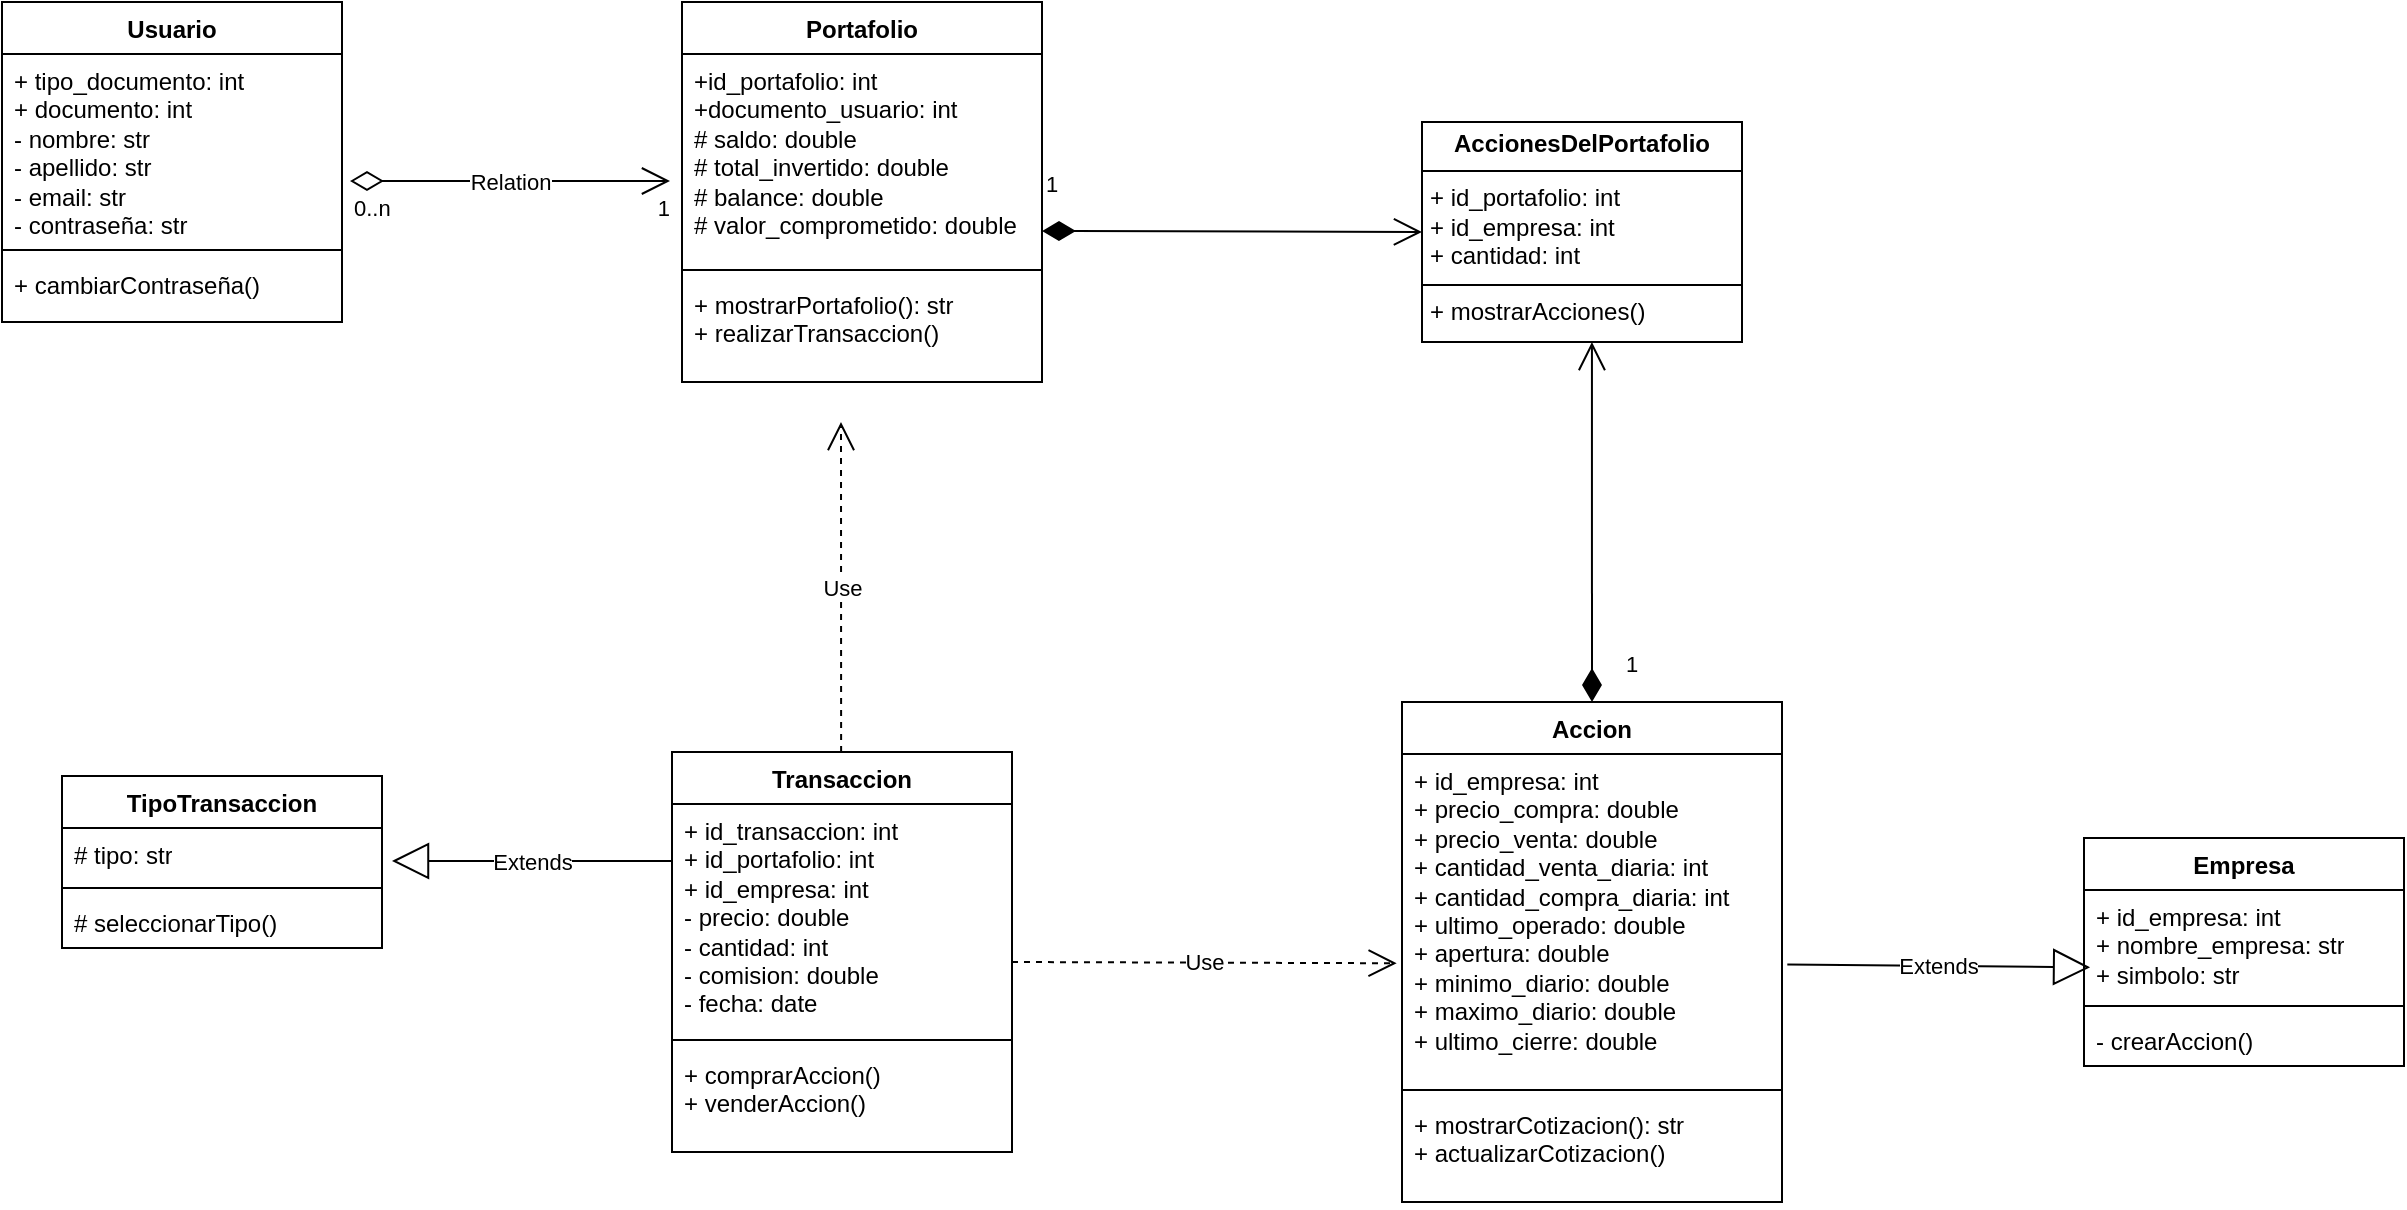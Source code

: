<mxfile scale="1" border="0" version="24.4.13" type="device">
  <diagram name="Página-1" id="pIVpcVLuQP4PjYcLKrlU">
    <mxGraphModel dx="794" dy="430" grid="1" gridSize="10" guides="1" tooltips="1" connect="1" arrows="1" fold="1" page="1" pageScale="1" pageWidth="827" pageHeight="1169" math="0" shadow="0">
      <root>
        <mxCell id="0" />
        <mxCell id="1" parent="0" />
        <mxCell id="Co0_di57h_driLxRPKP6-1" value="Usuario" style="swimlane;fontStyle=1;align=center;verticalAlign=top;childLayout=stackLayout;horizontal=1;startSize=26;horizontalStack=0;resizeParent=1;resizeParentMax=0;resizeLast=0;collapsible=1;marginBottom=0;whiteSpace=wrap;html=1;" parent="1" vertex="1">
          <mxGeometry x="40" y="240" width="170" height="160" as="geometry" />
        </mxCell>
        <mxCell id="Co0_di57h_driLxRPKP6-2" value="+ tipo_documento: int&lt;br&gt;+ documento: int&lt;br&gt;&lt;div&gt;- nombre: str&lt;/div&gt;&lt;div&gt;- apellido: str&lt;/div&gt;&lt;div&gt;- email: str&lt;/div&gt;&lt;div&gt;- contraseña: str&lt;/div&gt;" style="text;align=left;verticalAlign=top;spacingLeft=4;spacingRight=4;overflow=hidden;rotatable=0;points=[[0,0.5],[1,0.5]];portConstraint=eastwest;whiteSpace=wrap;html=1;" parent="Co0_di57h_driLxRPKP6-1" vertex="1">
          <mxGeometry y="26" width="170" height="94" as="geometry" />
        </mxCell>
        <mxCell id="Co0_di57h_driLxRPKP6-3" value="" style="line;strokeWidth=1;fillColor=none;align=left;verticalAlign=middle;spacingTop=-1;spacingLeft=3;spacingRight=3;rotatable=0;labelPosition=right;points=[];portConstraint=eastwest;strokeColor=inherit;" parent="Co0_di57h_driLxRPKP6-1" vertex="1">
          <mxGeometry y="120" width="170" height="8" as="geometry" />
        </mxCell>
        <mxCell id="Co0_di57h_driLxRPKP6-4" value="+ cambiarContraseña()" style="text;strokeColor=none;fillColor=none;align=left;verticalAlign=top;spacingLeft=4;spacingRight=4;overflow=hidden;rotatable=0;points=[[0,0.5],[1,0.5]];portConstraint=eastwest;whiteSpace=wrap;html=1;" parent="Co0_di57h_driLxRPKP6-1" vertex="1">
          <mxGeometry y="128" width="170" height="32" as="geometry" />
        </mxCell>
        <mxCell id="Co0_di57h_driLxRPKP6-5" value="Portafolio" style="swimlane;fontStyle=1;align=center;verticalAlign=top;childLayout=stackLayout;horizontal=1;startSize=26;horizontalStack=0;resizeParent=1;resizeParentMax=0;resizeLast=0;collapsible=1;marginBottom=0;whiteSpace=wrap;html=1;" parent="1" vertex="1">
          <mxGeometry x="380" y="240" width="180" height="190" as="geometry" />
        </mxCell>
        <mxCell id="Co0_di57h_driLxRPKP6-6" value="&lt;div&gt;+id_portafolio: int&lt;/div&gt;&lt;div&gt;+documento_usuario: int&lt;/div&gt;# saldo: double&lt;br&gt;# total_invertido: double&lt;br&gt;&lt;div&gt;# balance: double&lt;/div&gt;&lt;div&gt;# valor_comprometido: double&lt;/div&gt;" style="text;align=left;verticalAlign=top;spacingLeft=4;spacingRight=4;overflow=hidden;rotatable=0;points=[[0,0.5],[1,0.5]];portConstraint=eastwest;whiteSpace=wrap;html=1;" parent="Co0_di57h_driLxRPKP6-5" vertex="1">
          <mxGeometry y="26" width="180" height="104" as="geometry" />
        </mxCell>
        <mxCell id="Co0_di57h_driLxRPKP6-7" value="" style="line;strokeWidth=1;fillColor=none;align=left;verticalAlign=middle;spacingTop=-1;spacingLeft=3;spacingRight=3;rotatable=0;labelPosition=right;points=[];portConstraint=eastwest;strokeColor=inherit;" parent="Co0_di57h_driLxRPKP6-5" vertex="1">
          <mxGeometry y="130" width="180" height="8" as="geometry" />
        </mxCell>
        <mxCell id="Co0_di57h_driLxRPKP6-8" value="+ mostrarPortafolio(): str&lt;div&gt;+ realizarTransaccion()&lt;/div&gt;" style="text;strokeColor=none;fillColor=none;align=left;verticalAlign=top;spacingLeft=4;spacingRight=4;overflow=hidden;rotatable=0;points=[[0,0.5],[1,0.5]];portConstraint=eastwest;whiteSpace=wrap;html=1;" parent="Co0_di57h_driLxRPKP6-5" vertex="1">
          <mxGeometry y="138" width="180" height="52" as="geometry" />
        </mxCell>
        <mxCell id="Co0_di57h_driLxRPKP6-9" value="Transaccion" style="swimlane;fontStyle=1;align=center;verticalAlign=top;childLayout=stackLayout;horizontal=1;startSize=26;horizontalStack=0;resizeParent=1;resizeParentMax=0;resizeLast=0;collapsible=1;marginBottom=0;whiteSpace=wrap;html=1;" parent="1" vertex="1">
          <mxGeometry x="375" y="615" width="170" height="200" as="geometry" />
        </mxCell>
        <mxCell id="Co0_di57h_driLxRPKP6-10" value="&lt;div&gt;+ id_transaccion: int&lt;/div&gt;&lt;div&gt;+ id_portafolio: int&lt;br&gt;+ id_empresa: int&lt;/div&gt;- precio: double&lt;br&gt;- cantidad: int&lt;br&gt;&lt;div&gt;- comision: double&lt;/div&gt;&lt;div&gt;- fecha: date&lt;/div&gt;" style="text;align=left;verticalAlign=top;spacingLeft=4;spacingRight=4;overflow=hidden;rotatable=0;points=[[0,0.5],[1,0.5]];portConstraint=eastwest;whiteSpace=wrap;html=1;" parent="Co0_di57h_driLxRPKP6-9" vertex="1">
          <mxGeometry y="26" width="170" height="114" as="geometry" />
        </mxCell>
        <mxCell id="Co0_di57h_driLxRPKP6-11" value="" style="line;strokeWidth=1;fillColor=none;align=left;verticalAlign=middle;spacingTop=-1;spacingLeft=3;spacingRight=3;rotatable=0;labelPosition=right;points=[];portConstraint=eastwest;strokeColor=inherit;" parent="Co0_di57h_driLxRPKP6-9" vertex="1">
          <mxGeometry y="140" width="170" height="8" as="geometry" />
        </mxCell>
        <mxCell id="Co0_di57h_driLxRPKP6-12" value="+ comprarAccion()&lt;div&gt;+ venderAccion()&lt;/div&gt;" style="text;strokeColor=none;fillColor=none;align=left;verticalAlign=top;spacingLeft=4;spacingRight=4;overflow=hidden;rotatable=0;points=[[0,0.5],[1,0.5]];portConstraint=eastwest;whiteSpace=wrap;html=1;" parent="Co0_di57h_driLxRPKP6-9" vertex="1">
          <mxGeometry y="148" width="170" height="52" as="geometry" />
        </mxCell>
        <mxCell id="Co0_di57h_driLxRPKP6-13" value="TipoTransaccion" style="swimlane;fontStyle=1;align=center;verticalAlign=top;childLayout=stackLayout;horizontal=1;startSize=26;horizontalStack=0;resizeParent=1;resizeParentMax=0;resizeLast=0;collapsible=1;marginBottom=0;whiteSpace=wrap;html=1;" parent="1" vertex="1">
          <mxGeometry x="70" y="627" width="160" height="86" as="geometry" />
        </mxCell>
        <mxCell id="Co0_di57h_driLxRPKP6-14" value="# tipo: str" style="text;strokeColor=none;fillColor=none;align=left;verticalAlign=top;spacingLeft=4;spacingRight=4;overflow=hidden;rotatable=0;points=[[0,0.5],[1,0.5]];portConstraint=eastwest;whiteSpace=wrap;html=1;" parent="Co0_di57h_driLxRPKP6-13" vertex="1">
          <mxGeometry y="26" width="160" height="26" as="geometry" />
        </mxCell>
        <mxCell id="Co0_di57h_driLxRPKP6-15" value="" style="line;strokeWidth=1;fillColor=none;align=left;verticalAlign=middle;spacingTop=-1;spacingLeft=3;spacingRight=3;rotatable=0;labelPosition=right;points=[];portConstraint=eastwest;strokeColor=inherit;" parent="Co0_di57h_driLxRPKP6-13" vertex="1">
          <mxGeometry y="52" width="160" height="8" as="geometry" />
        </mxCell>
        <mxCell id="Co0_di57h_driLxRPKP6-16" value="# seleccionarTipo()" style="text;strokeColor=none;fillColor=none;align=left;verticalAlign=top;spacingLeft=4;spacingRight=4;overflow=hidden;rotatable=0;points=[[0,0.5],[1,0.5]];portConstraint=eastwest;whiteSpace=wrap;html=1;" parent="Co0_di57h_driLxRPKP6-13" vertex="1">
          <mxGeometry y="60" width="160" height="26" as="geometry" />
        </mxCell>
        <mxCell id="Co0_di57h_driLxRPKP6-17" value="Extends" style="endArrow=block;endSize=16;endFill=0;html=1;rounded=0;" parent="1" edge="1">
          <mxGeometry width="160" relative="1" as="geometry">
            <mxPoint x="375" y="669.5" as="sourcePoint" />
            <mxPoint x="235" y="669.5" as="targetPoint" />
          </mxGeometry>
        </mxCell>
        <mxCell id="Co0_di57h_driLxRPKP6-18" value="Relation" style="endArrow=open;html=1;endSize=12;startArrow=diamondThin;startSize=14;startFill=0;edgeStyle=orthogonalEdgeStyle;rounded=0;" parent="1" edge="1">
          <mxGeometry relative="1" as="geometry">
            <mxPoint x="214" y="329.5" as="sourcePoint" />
            <mxPoint x="374" y="329.5" as="targetPoint" />
          </mxGeometry>
        </mxCell>
        <mxCell id="Co0_di57h_driLxRPKP6-19" value="0..n" style="edgeLabel;resizable=0;html=1;align=left;verticalAlign=top;" parent="Co0_di57h_driLxRPKP6-18" connectable="0" vertex="1">
          <mxGeometry x="-1" relative="1" as="geometry" />
        </mxCell>
        <mxCell id="Co0_di57h_driLxRPKP6-20" value="1" style="edgeLabel;resizable=0;html=1;align=right;verticalAlign=top;" parent="Co0_di57h_driLxRPKP6-18" connectable="0" vertex="1">
          <mxGeometry x="1" relative="1" as="geometry" />
        </mxCell>
        <mxCell id="Co0_di57h_driLxRPKP6-27" value="Accion" style="swimlane;fontStyle=1;align=center;verticalAlign=top;childLayout=stackLayout;horizontal=1;startSize=26;horizontalStack=0;resizeParent=1;resizeParentMax=0;resizeLast=0;collapsible=1;marginBottom=0;whiteSpace=wrap;html=1;" parent="1" vertex="1">
          <mxGeometry x="740" y="590" width="190" height="250" as="geometry" />
        </mxCell>
        <mxCell id="Co0_di57h_driLxRPKP6-28" value="+ id_empresa: int&lt;br&gt;+ precio_compra: double&lt;br&gt;+ precio_venta: double&lt;br&gt;&lt;div&gt;+ cantidad_venta_diaria: int&lt;/div&gt;&lt;div&gt;+ cantidad_compra_diaria: int&lt;/div&gt;&lt;div&gt;+ ultimo_operado: double&lt;/div&gt;&lt;div&gt;+ apertura: double&lt;/div&gt;&lt;div&gt;+ minimo_diario: double&lt;/div&gt;&lt;div&gt;+ maximo_diario: double&lt;/div&gt;&lt;div&gt;+ ultimo_cierre: double&lt;/div&gt;&lt;div&gt;&lt;br&gt;&lt;/div&gt;" style="text;align=left;verticalAlign=top;spacingLeft=4;spacingRight=4;overflow=hidden;rotatable=0;points=[[0,0.5],[1,0.5]];portConstraint=eastwest;whiteSpace=wrap;html=1;" parent="Co0_di57h_driLxRPKP6-27" vertex="1">
          <mxGeometry y="26" width="190" height="164" as="geometry" />
        </mxCell>
        <mxCell id="Co0_di57h_driLxRPKP6-29" value="" style="line;strokeWidth=1;fillColor=none;align=left;verticalAlign=middle;spacingTop=-1;spacingLeft=3;spacingRight=3;rotatable=0;labelPosition=right;points=[];portConstraint=eastwest;strokeColor=inherit;" parent="Co0_di57h_driLxRPKP6-27" vertex="1">
          <mxGeometry y="190" width="190" height="8" as="geometry" />
        </mxCell>
        <mxCell id="Co0_di57h_driLxRPKP6-30" value="+ mostrarCotizacion(): str&lt;div&gt;+ actualizarCotizacion()&lt;/div&gt;" style="text;strokeColor=none;fillColor=none;align=left;verticalAlign=top;spacingLeft=4;spacingRight=4;overflow=hidden;rotatable=0;points=[[0,0.5],[1,0.5]];portConstraint=eastwest;whiteSpace=wrap;html=1;" parent="Co0_di57h_driLxRPKP6-27" vertex="1">
          <mxGeometry y="198" width="190" height="52" as="geometry" />
        </mxCell>
        <mxCell id="Co0_di57h_driLxRPKP6-41" value="Extends" style="endArrow=block;endSize=16;endFill=0;html=1;rounded=0;entryX=0.019;entryY=0.716;entryDx=0;entryDy=0;entryPerimeter=0;exitX=1.014;exitY=0.642;exitDx=0;exitDy=0;exitPerimeter=0;" parent="1" source="Co0_di57h_driLxRPKP6-28" target="3SVaCIWvZiVqpa007JQr-4" edge="1">
          <mxGeometry width="160" relative="1" as="geometry">
            <mxPoint x="829.5" y="590" as="sourcePoint" />
            <mxPoint x="829.5" y="475" as="targetPoint" />
          </mxGeometry>
        </mxCell>
        <mxCell id="3SVaCIWvZiVqpa007JQr-3" value="Empresa" style="swimlane;fontStyle=1;align=center;verticalAlign=top;childLayout=stackLayout;horizontal=1;startSize=26;horizontalStack=0;resizeParent=1;resizeParentMax=0;resizeLast=0;collapsible=1;marginBottom=0;whiteSpace=wrap;html=1;" parent="1" vertex="1">
          <mxGeometry x="1081" y="658" width="160" height="114" as="geometry" />
        </mxCell>
        <mxCell id="3SVaCIWvZiVqpa007JQr-4" value="+ id_empresa: int&lt;div&gt;+ nombre_empresa: str&lt;/div&gt;&lt;div&gt;+ simbolo: str&lt;/div&gt;" style="text;strokeColor=none;fillColor=none;align=left;verticalAlign=top;spacingLeft=4;spacingRight=4;overflow=hidden;rotatable=0;points=[[0,0.5],[1,0.5]];portConstraint=eastwest;whiteSpace=wrap;html=1;" parent="3SVaCIWvZiVqpa007JQr-3" vertex="1">
          <mxGeometry y="26" width="160" height="54" as="geometry" />
        </mxCell>
        <mxCell id="3SVaCIWvZiVqpa007JQr-5" value="" style="line;strokeWidth=1;fillColor=none;align=left;verticalAlign=middle;spacingTop=-1;spacingLeft=3;spacingRight=3;rotatable=0;labelPosition=right;points=[];portConstraint=eastwest;strokeColor=inherit;" parent="3SVaCIWvZiVqpa007JQr-3" vertex="1">
          <mxGeometry y="80" width="160" height="8" as="geometry" />
        </mxCell>
        <mxCell id="3SVaCIWvZiVqpa007JQr-6" value="- crearAccion()" style="text;strokeColor=none;fillColor=none;align=left;verticalAlign=top;spacingLeft=4;spacingRight=4;overflow=hidden;rotatable=0;points=[[0,0.5],[1,0.5]];portConstraint=eastwest;whiteSpace=wrap;html=1;" parent="3SVaCIWvZiVqpa007JQr-3" vertex="1">
          <mxGeometry y="88" width="160" height="26" as="geometry" />
        </mxCell>
        <mxCell id="x3qlFHSohOYih90iz7tH-1" value="Use" style="endArrow=open;endSize=12;dashed=1;html=1;rounded=0;entryX=0.333;entryY=1;entryDx=0;entryDy=0;entryPerimeter=0;" parent="1" edge="1">
          <mxGeometry width="160" relative="1" as="geometry">
            <mxPoint x="459.56" y="615" as="sourcePoint" />
            <mxPoint x="459.5" y="450" as="targetPoint" />
          </mxGeometry>
        </mxCell>
        <mxCell id="x3qlFHSohOYih90iz7tH-2" value="Use" style="endArrow=open;endSize=12;dashed=1;html=1;rounded=0;entryX=-0.014;entryY=0.638;entryDx=0;entryDy=0;entryPerimeter=0;" parent="1" target="Co0_di57h_driLxRPKP6-28" edge="1">
          <mxGeometry width="160" relative="1" as="geometry">
            <mxPoint x="545" y="720" as="sourcePoint" />
            <mxPoint x="705" y="720" as="targetPoint" />
          </mxGeometry>
        </mxCell>
        <mxCell id="QhOh0GwA53v3INDFWFhD-1" value="&lt;p style=&quot;margin:0px;margin-top:4px;text-align:center;&quot;&gt;&lt;b&gt;AccionesDelPortafolio&lt;/b&gt;&lt;/p&gt;&lt;hr size=&quot;1&quot; style=&quot;border-style:solid;&quot;&gt;&lt;p style=&quot;margin:0px;margin-left:4px;&quot;&gt;+ id_portafolio: int&lt;/p&gt;&lt;p style=&quot;margin:0px;margin-left:4px;&quot;&gt;+ id_empresa: int&lt;/p&gt;&lt;p style=&quot;margin:0px;margin-left:4px;&quot;&gt;+ cantidad: int&lt;/p&gt;&lt;hr size=&quot;1&quot; style=&quot;border-style:solid;&quot;&gt;&lt;p style=&quot;margin:0px;margin-left:4px;&quot;&gt;+ mostrarAcciones()&lt;/p&gt;" style="verticalAlign=top;align=left;overflow=fill;html=1;whiteSpace=wrap;" parent="1" vertex="1">
          <mxGeometry x="750" y="300" width="160" height="110" as="geometry" />
        </mxCell>
        <mxCell id="QhOh0GwA53v3INDFWFhD-2" value="1" style="endArrow=open;html=1;endSize=12;startArrow=diamondThin;startSize=14;startFill=1;edgeStyle=orthogonalEdgeStyle;align=left;verticalAlign=bottom;rounded=0;entryX=0;entryY=0.5;entryDx=0;entryDy=0;" parent="1" target="QhOh0GwA53v3INDFWFhD-1" edge="1">
          <mxGeometry x="-1" y="15" relative="1" as="geometry">
            <mxPoint x="560" y="354.5" as="sourcePoint" />
            <mxPoint x="720" y="354.5" as="targetPoint" />
            <mxPoint as="offset" />
          </mxGeometry>
        </mxCell>
        <mxCell id="QhOh0GwA53v3INDFWFhD-3" value="1" style="endArrow=open;html=1;endSize=12;startArrow=diamondThin;startSize=14;startFill=1;edgeStyle=orthogonalEdgeStyle;align=left;verticalAlign=bottom;rounded=0;exitX=0.5;exitY=0;exitDx=0;exitDy=0;entryX=0.531;entryY=1;entryDx=0;entryDy=0;entryPerimeter=0;" parent="1" source="Co0_di57h_driLxRPKP6-27" target="QhOh0GwA53v3INDFWFhD-1" edge="1">
          <mxGeometry x="-0.889" y="-15" relative="1" as="geometry">
            <mxPoint x="840" y="580" as="sourcePoint" />
            <mxPoint x="830" y="413" as="targetPoint" />
            <mxPoint as="offset" />
          </mxGeometry>
        </mxCell>
      </root>
    </mxGraphModel>
  </diagram>
</mxfile>
